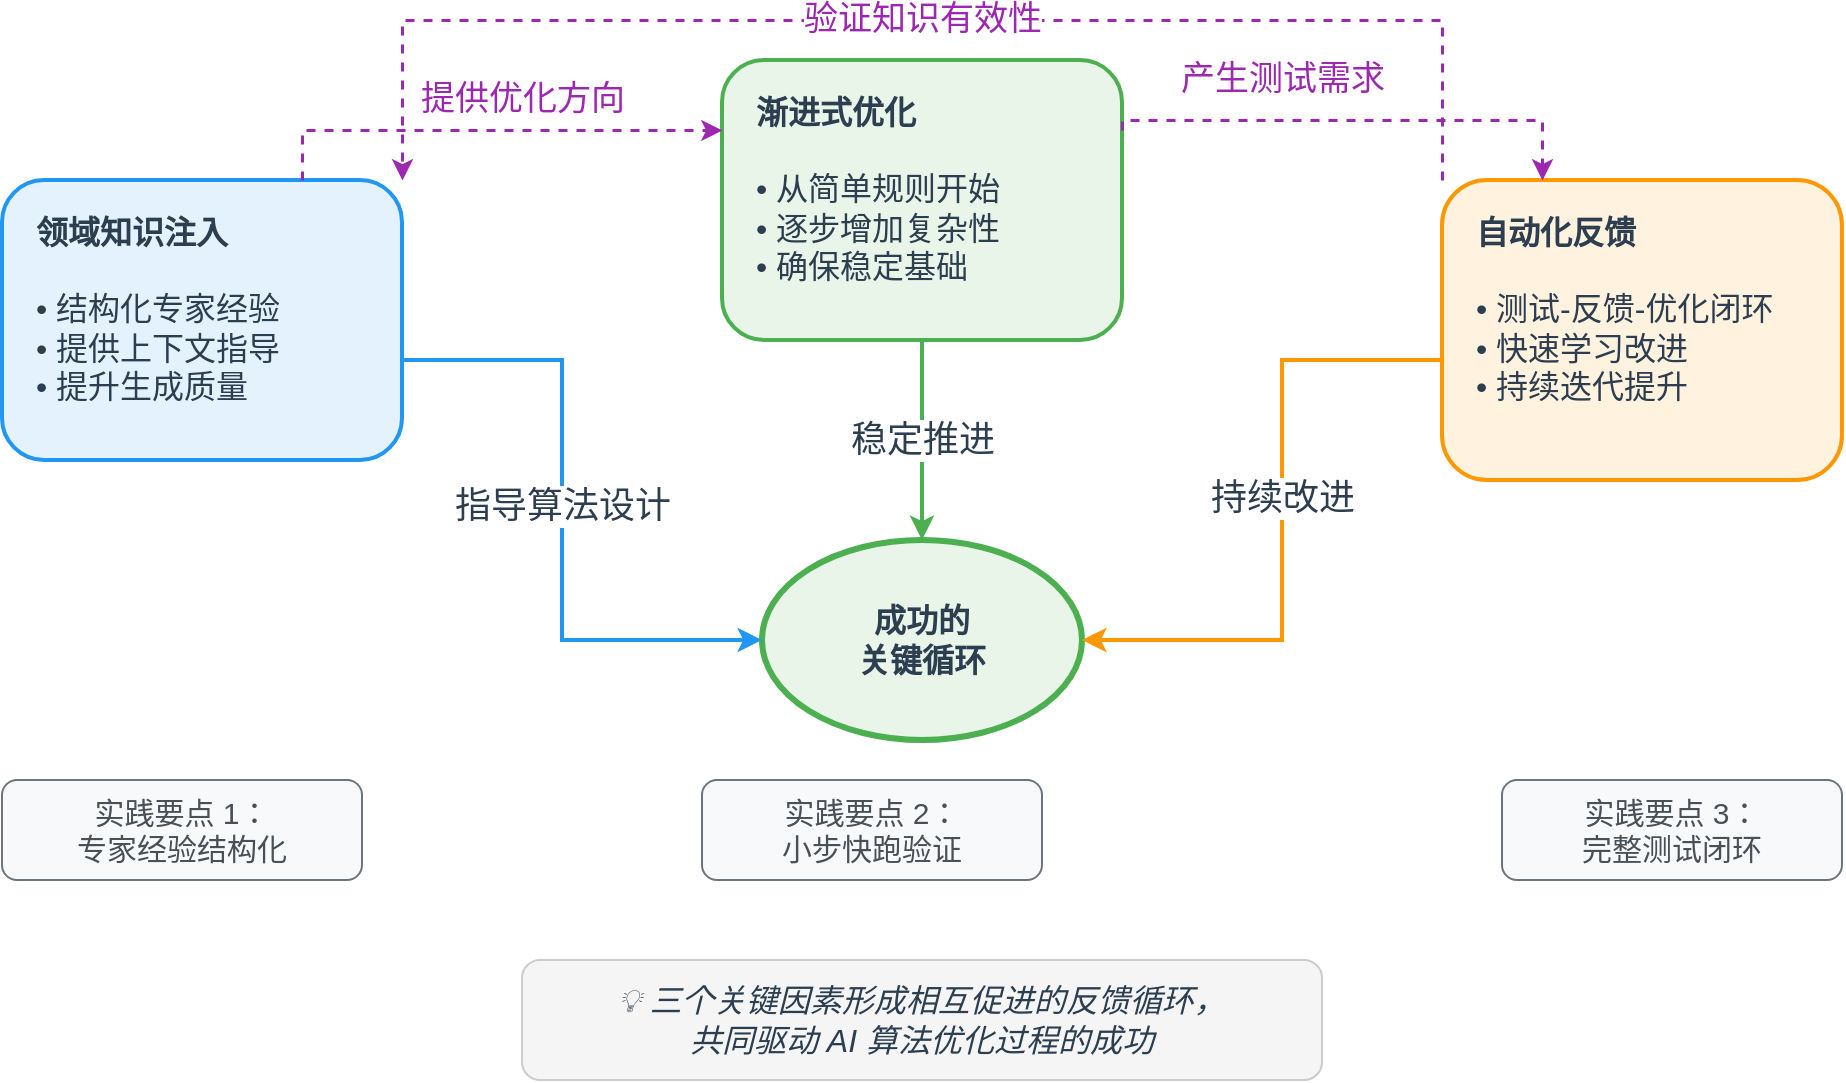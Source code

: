<mxfile>
    <diagram name="成功关键因素" id="success-key-factors">
        <mxGraphModel dx="1329" dy="667" grid="1" gridSize="10" guides="1" tooltips="1" connect="1" arrows="1" fold="1" page="1" pageScale="1" pageWidth="1169" pageHeight="827" math="0" shadow="0">
            <root>
                <mxCell id="0"/>
                <mxCell id="1" parent="0"/>
                <mxCell id="center" value="成功的&#xa;关键循环" style="ellipse;whiteSpace=wrap;html=1;fontSize=16;fontStyle=1;fillColor=#e8f5e8;strokeColor=#4CAF50;strokeWidth=3;fontColor=#2c3e50;" parent="1" vertex="1">
                    <mxGeometry x="500" y="360" width="160" height="100" as="geometry"/>
                </mxCell>
                <mxCell id="domain-knowledge" value="&lt;b&gt;领域知识注入&lt;/b&gt;&lt;br&gt;&lt;br&gt;• 结构化专家经验&lt;br&gt;• 提供上下文指导&lt;br&gt;• 提升生成质量" style="rounded=1;whiteSpace=wrap;html=1;fontSize=16;fillColor=#e3f2fd;strokeColor=#2196F3;strokeWidth=2;align=left;verticalAlign=top;spacingLeft=15;spacingTop=10;fontColor=#2c3e50;" parent="1" vertex="1">
                    <mxGeometry x="120" y="180" width="200" height="140" as="geometry"/>
                </mxCell>
                <mxCell id="progressive-optimization" value="&lt;b&gt;渐进式优化&lt;/b&gt;&lt;br&gt;&lt;br&gt;• 从简单规则开始&lt;br&gt;• 逐步增加复杂性&lt;br&gt;• 确保稳定基础" style="rounded=1;whiteSpace=wrap;html=1;fontSize=16;fillColor=#e8f5e8;strokeColor=#4CAF50;strokeWidth=2;align=left;verticalAlign=top;spacingLeft=15;spacingTop=10;fontColor=#2c3e50;" parent="1" vertex="1">
                    <mxGeometry x="480" y="120" width="200" height="140" as="geometry"/>
                </mxCell>
                <mxCell id="auto-feedback" value="&lt;b&gt;自动化反馈&lt;/b&gt;&lt;br&gt;&lt;br&gt;• 测试-反馈-优化闭环&lt;br&gt;• 快速学习改进&lt;br&gt;• 持续迭代提升" style="rounded=1;whiteSpace=wrap;html=1;fontSize=16;fillColor=#fff3e0;strokeColor=#FF9800;strokeWidth=2;align=left;verticalAlign=top;spacingLeft=15;spacingTop=10;fontColor=#2c3e50;" parent="1" vertex="1">
                    <mxGeometry x="840" y="180" width="200" height="150" as="geometry"/>
                </mxCell>
                <mxCell id="edge1" value="指导算法设计" style="edgeStyle=orthogonalEdgeStyle;rounded=0;orthogonalLoop=1;jettySize=auto;html=1;exitX=1;exitY=0.75;exitDx=0;exitDy=0;entryX=0;entryY=0.5;entryDx=0;entryDy=0;strokeColor=#2196F3;strokeWidth=2;fontSize=18;fontColor=#2c3e50;" parent="1" source="domain-knowledge" target="center" edge="1">
                    <mxGeometry relative="1" as="geometry">
                        <Array as="points">
                            <mxPoint x="400" y="270"/>
                            <mxPoint x="400" y="410"/>
                        </Array>
                    </mxGeometry>
                </mxCell>
                <mxCell id="edge2" value="稳定推进" style="edgeStyle=orthogonalEdgeStyle;rounded=0;orthogonalLoop=1;jettySize=auto;html=1;exitX=0.5;exitY=1;exitDx=0;exitDy=0;entryX=0.5;entryY=0;entryDx=0;entryDy=0;strokeColor=#4CAF50;strokeWidth=2;fontSize=18;fontColor=#2c3e50;" parent="1" source="progressive-optimization" target="center" edge="1">
                    <mxGeometry relative="1" as="geometry"/>
                </mxCell>
                <mxCell id="edge3" value="持续改进" style="edgeStyle=orthogonalEdgeStyle;rounded=0;orthogonalLoop=1;jettySize=auto;html=1;exitX=0;exitY=0.75;exitDx=0;exitDy=0;entryX=1;entryY=0.5;entryDx=0;entryDy=0;strokeColor=#FF9800;strokeWidth=2;fontSize=18;fontColor=#2c3e50;" parent="1" source="auto-feedback" target="center" edge="1">
                    <mxGeometry relative="1" as="geometry">
                        <Array as="points">
                            <mxPoint x="760" y="270"/>
                            <mxPoint x="760" y="410"/>
                        </Array>
                    </mxGeometry>
                </mxCell>
                <mxCell id="edge4" value="提供优化方向" style="edgeStyle=orthogonalEdgeStyle;rounded=0;orthogonalLoop=1;jettySize=auto;html=1;exitX=0.75;exitY=0;exitDx=0;exitDy=0;entryX=0;entryY=0.25;entryDx=0;entryDy=0;strokeColor=#9C27B0;strokeWidth=1.5;fontSize=17;fontColor=#9C27B0;dashed=1;" parent="1" source="domain-knowledge" target="progressive-optimization" edge="1">
                    <mxGeometry x="0.149" y="15" relative="1" as="geometry">
                        <Array as="points">
                            <mxPoint x="270" y="155"/>
                        </Array>
                        <mxPoint as="offset"/>
                    </mxGeometry>
                </mxCell>
                <mxCell id="edge5" value="产生测试需求" style="edgeStyle=orthogonalEdgeStyle;rounded=0;orthogonalLoop=1;jettySize=auto;html=1;exitX=1;exitY=0.25;exitDx=0;exitDy=0;entryX=0.25;entryY=0;entryDx=0;entryDy=0;strokeColor=#9C27B0;strokeWidth=1.5;fontSize=17;fontColor=#9C27B0;dashed=1;" parent="1" source="progressive-optimization" target="auto-feedback" edge="1">
                    <mxGeometry x="-0.306" y="20" relative="1" as="geometry">
                        <Array as="points">
                            <mxPoint x="890" y="150"/>
                        </Array>
                        <mxPoint as="offset"/>
                    </mxGeometry>
                </mxCell>
                <mxCell id="edge6" value="验证知识有效性" style="edgeStyle=orthogonalEdgeStyle;rounded=0;orthogonalLoop=1;jettySize=auto;html=1;exitX=0;exitY=0;exitDx=0;exitDy=0;entryX=1;entryY=0;entryDx=0;entryDy=0;strokeColor=#9C27B0;strokeWidth=1.5;fontSize=17;fontColor=#9C27B0;dashed=1;" parent="1" source="auto-feedback" target="domain-knowledge" edge="1">
                    <mxGeometry relative="1" as="geometry">
                        <Array as="points">
                            <mxPoint x="840" y="100"/>
                            <mxPoint x="320" y="100"/>
                        </Array>
                    </mxGeometry>
                </mxCell>
                <mxCell id="legend" value="💡 三个关键因素形成相互促进的反馈循环，&lt;br&gt;共同驱动 AI 算法优化过程的成功" style="rounded=1;whiteSpace=wrap;html=1;fontSize=16;fillColor=#f5f5f5;strokeColor=#cccccc;strokeWidth=1;fontColor=#2c3e50;align=center;fontStyle=2;" parent="1" vertex="1">
                    <mxGeometry x="380" y="570" width="400" height="60" as="geometry"/>
                </mxCell>
                <mxCell id="practice-point1" value="实践要点 1：&#xa;专家经验结构化" style="rounded=1;whiteSpace=wrap;html=1;fontSize=15;fillColor=#f8f9fa;strokeColor=#6c757d;strokeWidth=1;fontColor=#495057;align=center;" parent="1" vertex="1">
                    <mxGeometry x="120" y="480" width="180" height="50" as="geometry"/>
                </mxCell>
                <mxCell id="practice-point2" value="实践要点 2：&#xa;小步快跑验证" style="rounded=1;whiteSpace=wrap;html=1;fontSize=15;fillColor=#f8f9fa;strokeColor=#6c757d;strokeWidth=1;fontColor=#495057;align=center;" parent="1" vertex="1">
                    <mxGeometry x="470" y="480" width="170" height="50" as="geometry"/>
                </mxCell>
                <mxCell id="practice-point3" value="实践要点 3：&#xa;完整测试闭环" style="rounded=1;whiteSpace=wrap;html=1;fontSize=15;fillColor=#f8f9fa;strokeColor=#6c757d;strokeWidth=1;fontColor=#495057;align=center;" parent="1" vertex="1">
                    <mxGeometry x="870" y="480" width="170" height="50" as="geometry"/>
                </mxCell>
            </root>
        </mxGraphModel>
    </diagram>
</mxfile>